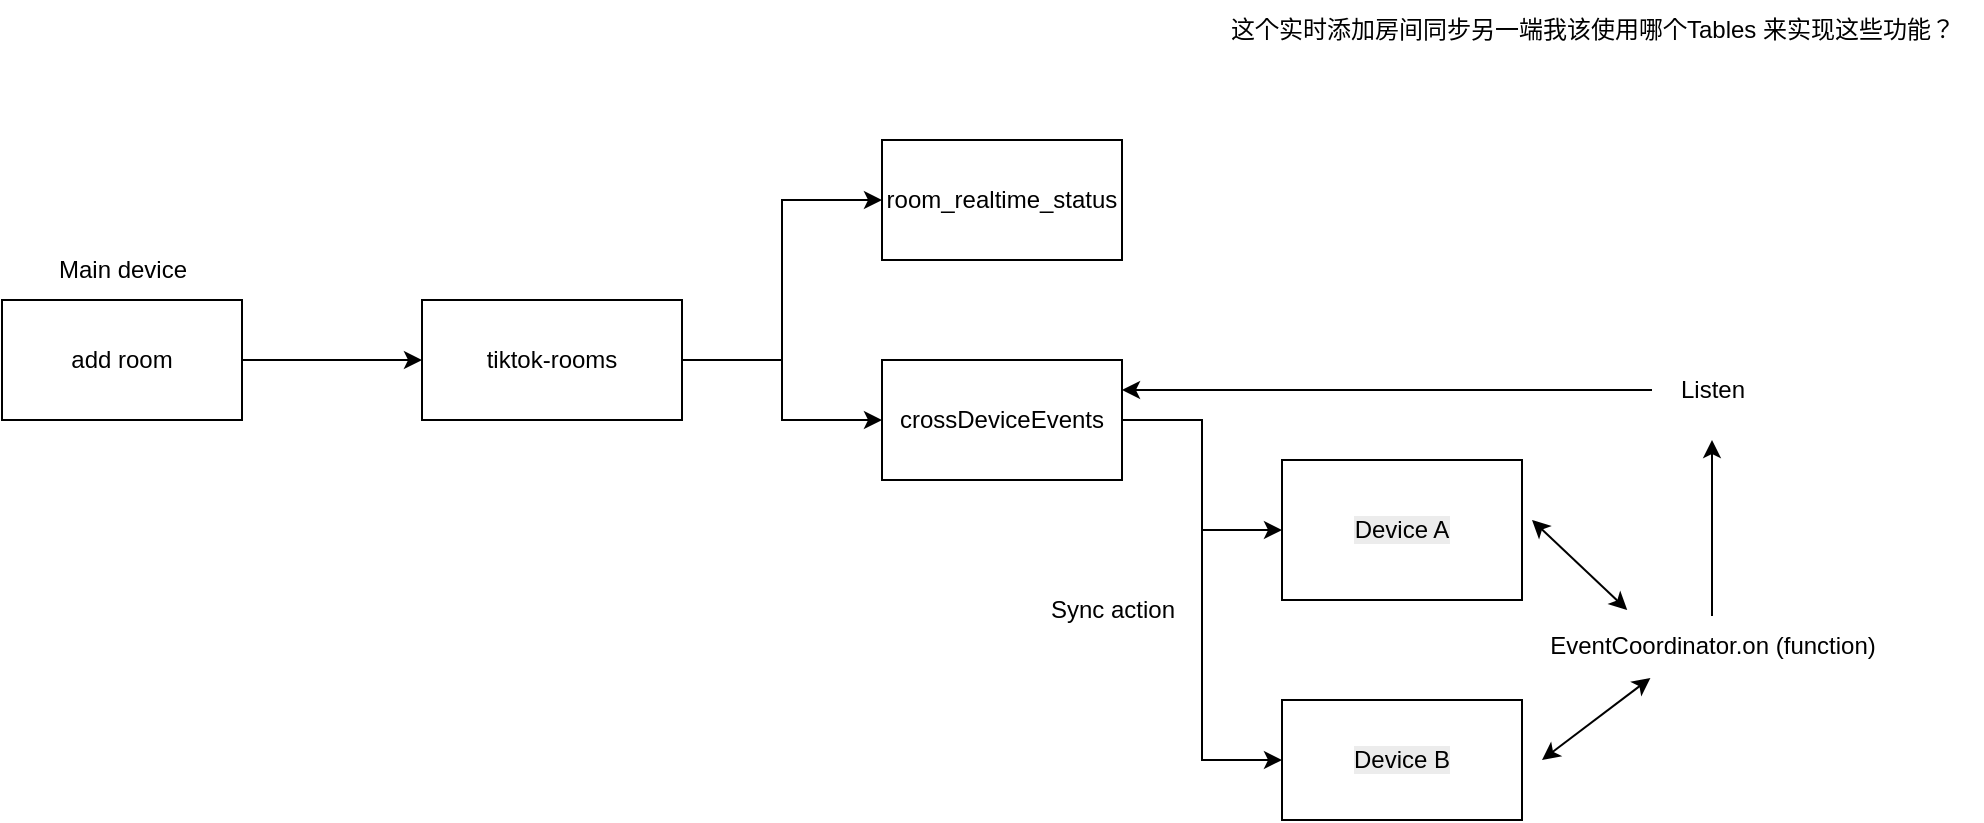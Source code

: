 <mxfile version="28.0.7">
  <diagram name="Page-1" id="pu-7-L73lY6Pb02MSXt0">
    <mxGraphModel dx="976" dy="574" grid="1" gridSize="10" guides="1" tooltips="1" connect="1" arrows="1" fold="1" page="1" pageScale="1" pageWidth="850" pageHeight="1100" math="0" shadow="0">
      <root>
        <mxCell id="0" />
        <mxCell id="1" parent="0" />
        <mxCell id="foEJXMf0HRlMfBNhh-sD-6" value="" style="edgeStyle=orthogonalEdgeStyle;rounded=0;orthogonalLoop=1;jettySize=auto;html=1;" edge="1" parent="1" source="foEJXMf0HRlMfBNhh-sD-2" target="foEJXMf0HRlMfBNhh-sD-3">
          <mxGeometry relative="1" as="geometry" />
        </mxCell>
        <mxCell id="foEJXMf0HRlMfBNhh-sD-2" value="add room" style="rounded=0;whiteSpace=wrap;html=1;" vertex="1" parent="1">
          <mxGeometry x="80" y="200" width="120" height="60" as="geometry" />
        </mxCell>
        <mxCell id="foEJXMf0HRlMfBNhh-sD-7" style="edgeStyle=orthogonalEdgeStyle;rounded=0;orthogonalLoop=1;jettySize=auto;html=1;entryX=0;entryY=0.5;entryDx=0;entryDy=0;" edge="1" parent="1" source="foEJXMf0HRlMfBNhh-sD-3" target="foEJXMf0HRlMfBNhh-sD-4">
          <mxGeometry relative="1" as="geometry" />
        </mxCell>
        <mxCell id="foEJXMf0HRlMfBNhh-sD-8" style="edgeStyle=orthogonalEdgeStyle;rounded=0;orthogonalLoop=1;jettySize=auto;html=1;" edge="1" parent="1" source="foEJXMf0HRlMfBNhh-sD-3" target="foEJXMf0HRlMfBNhh-sD-5">
          <mxGeometry relative="1" as="geometry" />
        </mxCell>
        <mxCell id="foEJXMf0HRlMfBNhh-sD-3" value="tiktok-rooms" style="rounded=0;whiteSpace=wrap;html=1;" vertex="1" parent="1">
          <mxGeometry x="290" y="200" width="130" height="60" as="geometry" />
        </mxCell>
        <mxCell id="foEJXMf0HRlMfBNhh-sD-4" value="room_realtime_status" style="rounded=0;whiteSpace=wrap;html=1;" vertex="1" parent="1">
          <mxGeometry x="520" y="120" width="120" height="60" as="geometry" />
        </mxCell>
        <mxCell id="foEJXMf0HRlMfBNhh-sD-11" style="edgeStyle=orthogonalEdgeStyle;rounded=0;orthogonalLoop=1;jettySize=auto;html=1;exitX=1;exitY=0.5;exitDx=0;exitDy=0;entryX=0;entryY=0.5;entryDx=0;entryDy=0;" edge="1" parent="1" source="foEJXMf0HRlMfBNhh-sD-5" target="foEJXMf0HRlMfBNhh-sD-9">
          <mxGeometry relative="1" as="geometry" />
        </mxCell>
        <mxCell id="foEJXMf0HRlMfBNhh-sD-12" style="edgeStyle=orthogonalEdgeStyle;rounded=0;orthogonalLoop=1;jettySize=auto;html=1;entryX=0;entryY=0.5;entryDx=0;entryDy=0;" edge="1" parent="1" source="foEJXMf0HRlMfBNhh-sD-5" target="foEJXMf0HRlMfBNhh-sD-10">
          <mxGeometry relative="1" as="geometry" />
        </mxCell>
        <mxCell id="foEJXMf0HRlMfBNhh-sD-5" value="crossDeviceEvents" style="rounded=0;whiteSpace=wrap;html=1;" vertex="1" parent="1">
          <mxGeometry x="520" y="230" width="120" height="60" as="geometry" />
        </mxCell>
        <mxCell id="foEJXMf0HRlMfBNhh-sD-9" value="&lt;meta charset=&quot;utf-8&quot;&gt;&lt;span style=&quot;color: rgb(0, 0, 0); font-family: Helvetica; font-size: 12px; font-style: normal; font-variant-ligatures: normal; font-variant-caps: normal; font-weight: 400; letter-spacing: normal; orphans: 2; text-align: center; text-indent: 0px; text-transform: none; widows: 2; word-spacing: 0px; -webkit-text-stroke-width: 0px; white-space: normal; background-color: rgb(236, 236, 236); text-decoration-thickness: initial; text-decoration-style: initial; text-decoration-color: initial; display: inline !important; float: none;&quot;&gt;Device A&lt;/span&gt;" style="whiteSpace=wrap;html=1;" vertex="1" parent="1">
          <mxGeometry x="720" y="280" width="120" height="70" as="geometry" />
        </mxCell>
        <mxCell id="foEJXMf0HRlMfBNhh-sD-10" value="&lt;span style=&quot;color: rgb(0, 0, 0); font-family: Helvetica; font-size: 12px; font-style: normal; font-variant-ligatures: normal; font-variant-caps: normal; font-weight: 400; letter-spacing: normal; orphans: 2; text-align: center; text-indent: 0px; text-transform: none; widows: 2; word-spacing: 0px; -webkit-text-stroke-width: 0px; white-space: normal; background-color: rgb(236, 236, 236); text-decoration-thickness: initial; text-decoration-style: initial; text-decoration-color: initial; float: none; display: inline !important;&quot;&gt;Device B&lt;/span&gt;" style="whiteSpace=wrap;html=1;" vertex="1" parent="1">
          <mxGeometry x="720" y="400" width="120" height="60" as="geometry" />
        </mxCell>
        <mxCell id="foEJXMf0HRlMfBNhh-sD-13" value="Sync action" style="text;html=1;align=center;verticalAlign=middle;resizable=0;points=[];autosize=1;strokeColor=none;fillColor=none;" vertex="1" parent="1">
          <mxGeometry x="590" y="340" width="90" height="30" as="geometry" />
        </mxCell>
        <mxCell id="foEJXMf0HRlMfBNhh-sD-18" style="edgeStyle=orthogonalEdgeStyle;rounded=0;orthogonalLoop=1;jettySize=auto;html=1;" edge="1" parent="1" source="foEJXMf0HRlMfBNhh-sD-14">
          <mxGeometry relative="1" as="geometry">
            <mxPoint x="935" y="270" as="targetPoint" />
          </mxGeometry>
        </mxCell>
        <mxCell id="foEJXMf0HRlMfBNhh-sD-14" value="EventCoordinator.on (function)" style="text;html=1;align=center;verticalAlign=middle;resizable=0;points=[];autosize=1;strokeColor=none;fillColor=none;" vertex="1" parent="1">
          <mxGeometry x="840" y="358" width="190" height="30" as="geometry" />
        </mxCell>
        <mxCell id="foEJXMf0HRlMfBNhh-sD-20" style="edgeStyle=orthogonalEdgeStyle;rounded=0;orthogonalLoop=1;jettySize=auto;html=1;entryX=1;entryY=0.25;entryDx=0;entryDy=0;" edge="1" parent="1" source="foEJXMf0HRlMfBNhh-sD-19" target="foEJXMf0HRlMfBNhh-sD-5">
          <mxGeometry relative="1" as="geometry" />
        </mxCell>
        <mxCell id="foEJXMf0HRlMfBNhh-sD-19" value="Listen" style="text;html=1;align=center;verticalAlign=middle;resizable=0;points=[];autosize=1;strokeColor=none;fillColor=none;" vertex="1" parent="1">
          <mxGeometry x="905" y="230" width="60" height="30" as="geometry" />
        </mxCell>
        <mxCell id="foEJXMf0HRlMfBNhh-sD-23" value="" style="endArrow=classic;startArrow=classic;html=1;rounded=0;entryX=0.338;entryY=1.033;entryDx=0;entryDy=0;entryPerimeter=0;" edge="1" parent="1" target="foEJXMf0HRlMfBNhh-sD-14">
          <mxGeometry width="50" height="50" relative="1" as="geometry">
            <mxPoint x="850" y="430" as="sourcePoint" />
            <mxPoint x="900" y="380" as="targetPoint" />
          </mxGeometry>
        </mxCell>
        <mxCell id="foEJXMf0HRlMfBNhh-sD-24" value="" style="endArrow=classic;startArrow=classic;html=1;rounded=0;entryX=0.277;entryY=-0.1;entryDx=0;entryDy=0;entryPerimeter=0;" edge="1" parent="1" target="foEJXMf0HRlMfBNhh-sD-14">
          <mxGeometry width="50" height="50" relative="1" as="geometry">
            <mxPoint x="845" y="310" as="sourcePoint" />
            <mxPoint x="905" y="340" as="targetPoint" />
          </mxGeometry>
        </mxCell>
        <mxCell id="foEJXMf0HRlMfBNhh-sD-25" value="Main device" style="text;html=1;align=center;verticalAlign=middle;resizable=0;points=[];autosize=1;strokeColor=none;fillColor=none;" vertex="1" parent="1">
          <mxGeometry x="95" y="170" width="90" height="30" as="geometry" />
        </mxCell>
        <mxCell id="foEJXMf0HRlMfBNhh-sD-26" value="这个实时添加房间同步另一端我该使用哪个Tables 来实现这些功能？" style="text;html=1;align=center;verticalAlign=middle;resizable=0;points=[];autosize=1;strokeColor=none;fillColor=none;" vertex="1" parent="1">
          <mxGeometry x="680" y="50" width="390" height="30" as="geometry" />
        </mxCell>
      </root>
    </mxGraphModel>
  </diagram>
</mxfile>
